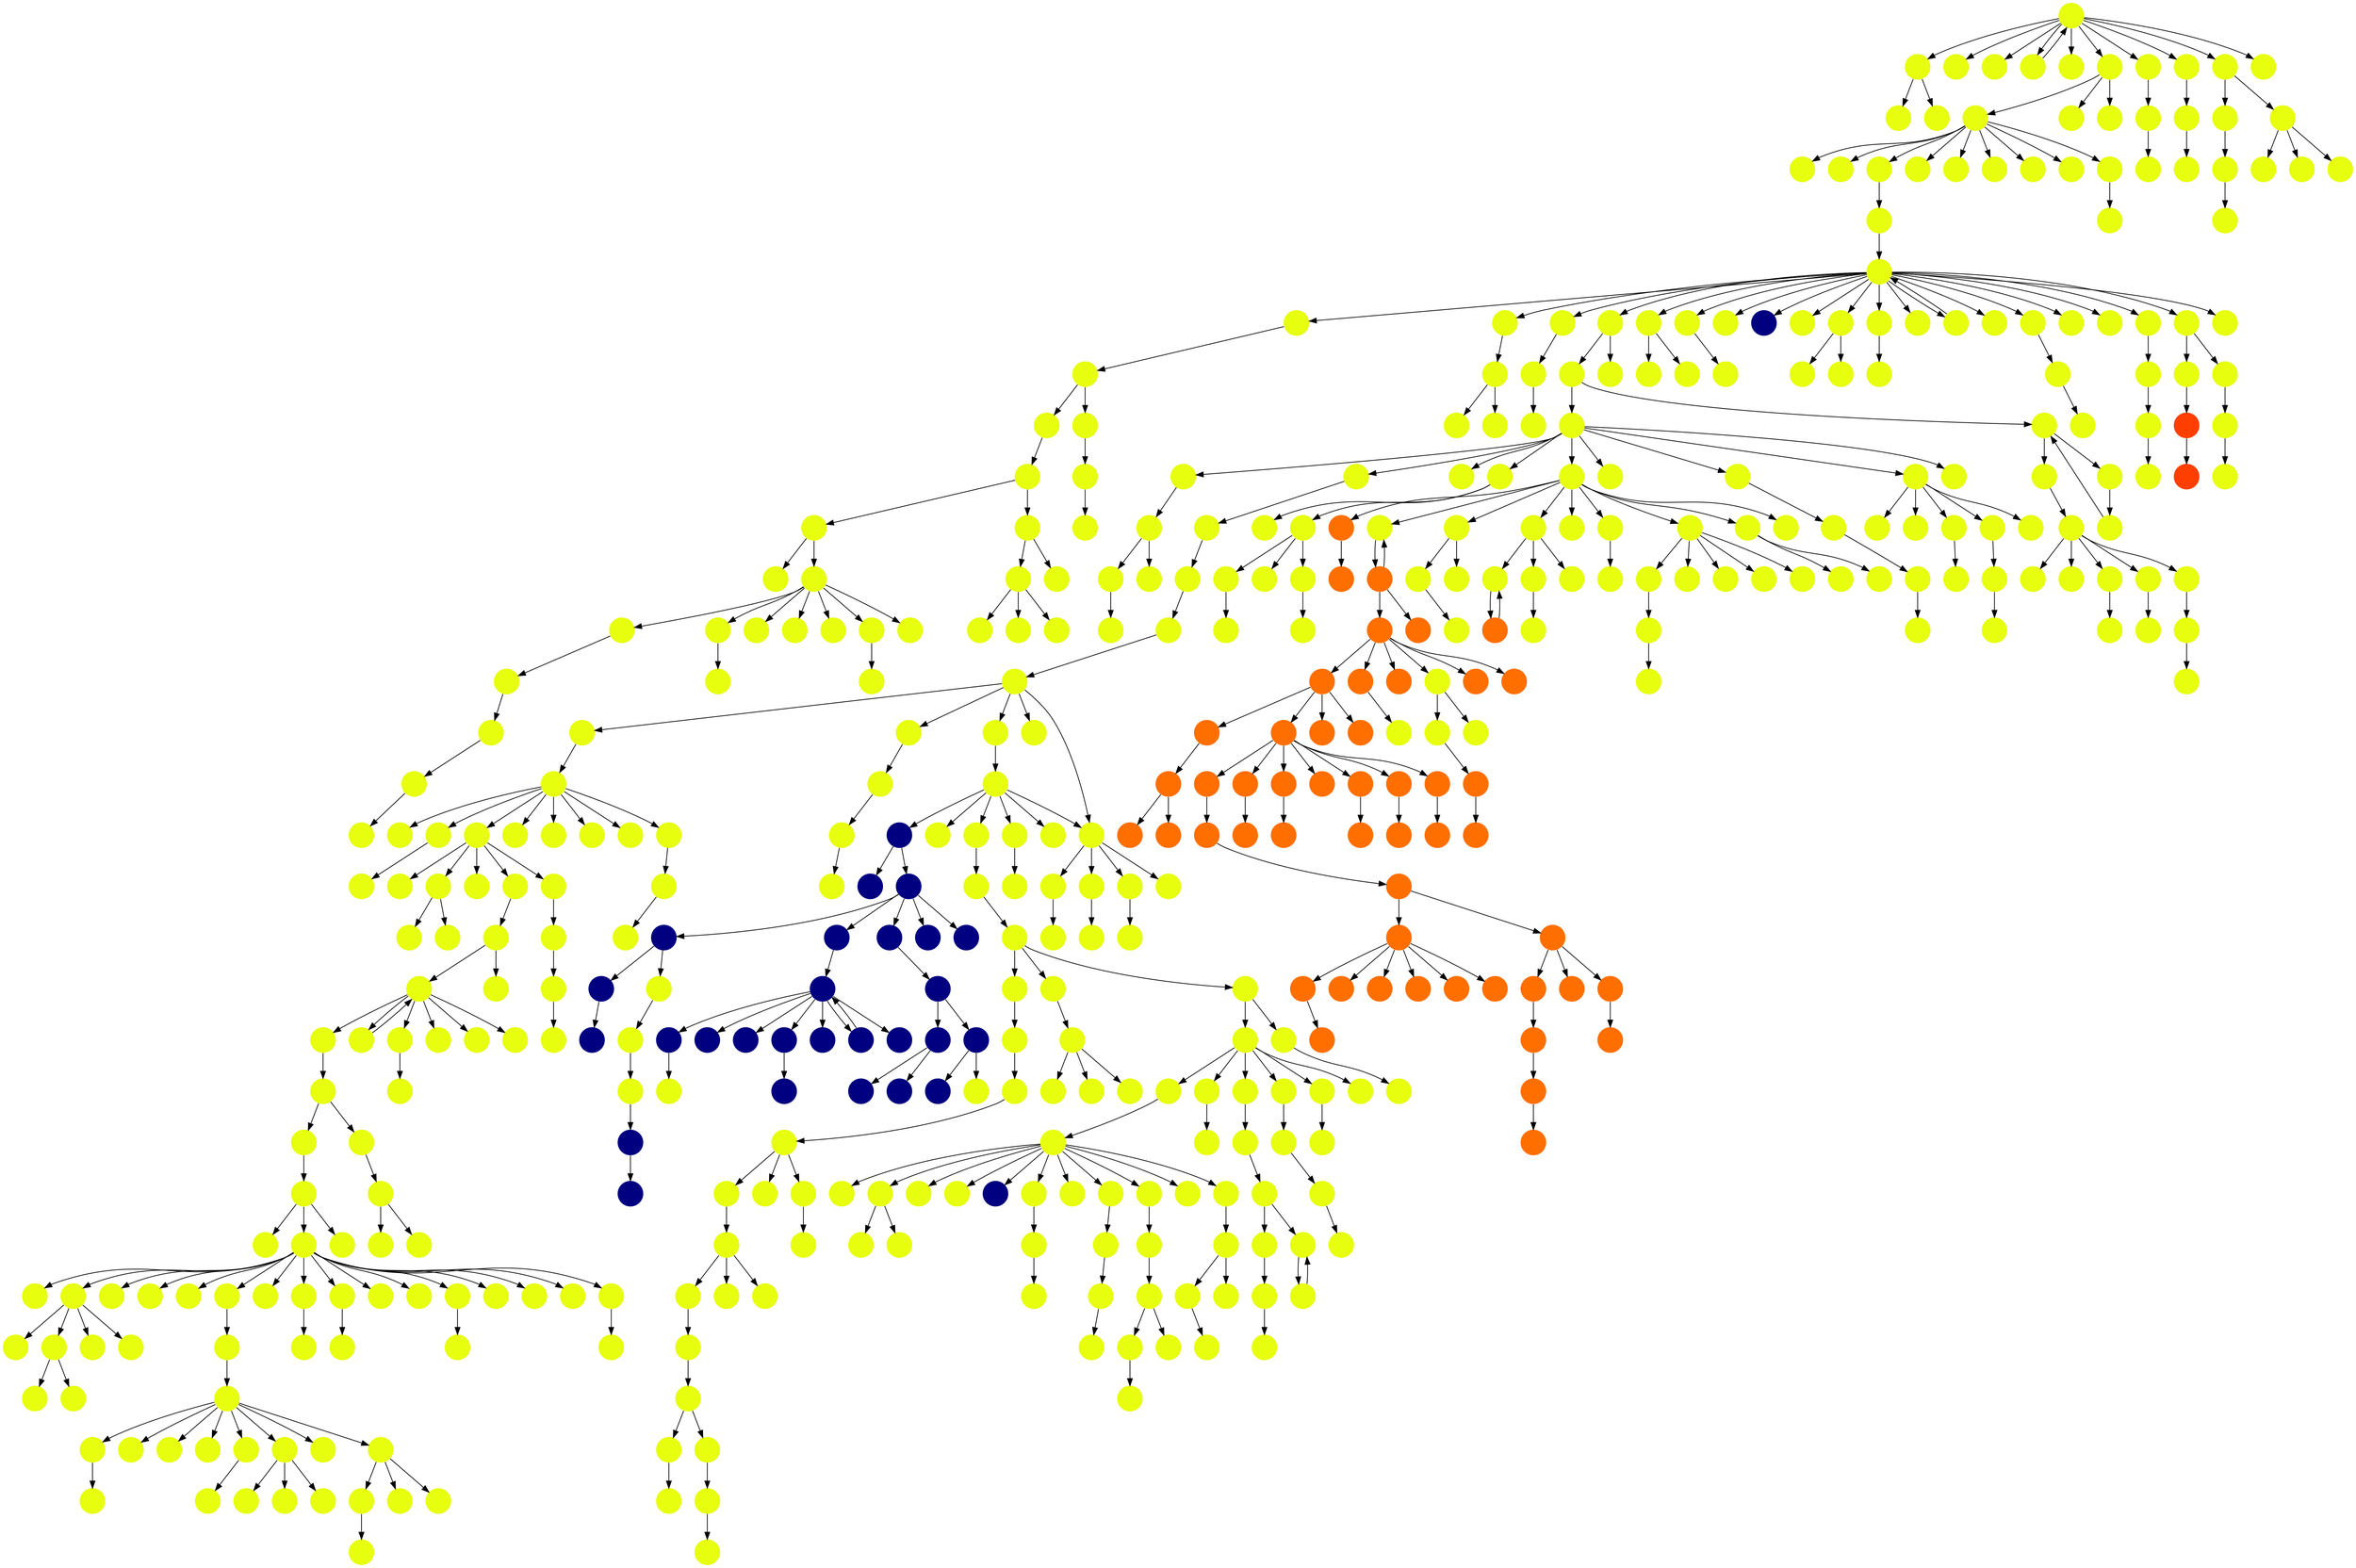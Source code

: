 digraph{
0 [tooltip = "P", penwidth = 0, style = filled, fillcolor = "#e7ff0f", shape = circle, label = ""]
1 [tooltip = "P", penwidth = 0, style = filled, fillcolor = "#e7ff0f", shape = circle, label = ""]
2 [tooltip = "P", penwidth = 0, style = filled, fillcolor = "#e7ff0f", shape = circle, label = ""]
3 [tooltip = "P", penwidth = 0, style = filled, fillcolor = "#e7ff0f", shape = circle, label = ""]
4 [tooltip = "P", penwidth = 0, style = filled, fillcolor = "#e7ff0f", shape = circle, label = ""]
5 [tooltip = "P", penwidth = 0, style = filled, fillcolor = "#e7ff0f", shape = circle, label = ""]
6 [tooltip = "P", penwidth = 0, style = filled, fillcolor = "#e7ff0f", shape = circle, label = ""]
7 [tooltip = "P", penwidth = 0, style = filled, fillcolor = "#e7ff0f", shape = circle, label = ""]
8 [tooltip = "P", penwidth = 0, style = filled, fillcolor = "#e7ff0f", shape = circle, label = ""]
9 [tooltip = "S", penwidth = 0, style = filled, fillcolor = "#ff6f00", shape = circle, label = ""]
10 [tooltip = "S", penwidth = 0, style = filled, fillcolor = "#ff6f00", shape = circle, label = ""]
11 [tooltip = "P", penwidth = 0, style = filled, fillcolor = "#e7ff0f", shape = circle, label = ""]
12 [tooltip = "S", penwidth = 0, style = filled, fillcolor = "#ff6f00", shape = circle, label = ""]
13 [tooltip = "S", penwidth = 0, style = filled, fillcolor = "#ff6f00", shape = circle, label = ""]
14 [tooltip = "A", penwidth = 0, style = filled, fillcolor = "#000080", shape = circle, label = ""]
15 [tooltip = "P", penwidth = 0, style = filled, fillcolor = "#e7ff0f", shape = circle, label = ""]
16 [tooltip = "P", penwidth = 0, style = filled, fillcolor = "#e7ff0f", shape = circle, label = ""]
17 [tooltip = "S", penwidth = 0, style = filled, fillcolor = "#ff6f00", shape = circle, label = ""]
18 [tooltip = "S", penwidth = 0, style = filled, fillcolor = "#ff6f00", shape = circle, label = ""]
19 [tooltip = "P", penwidth = 0, style = filled, fillcolor = "#e7ff0f", shape = circle, label = ""]
20 [tooltip = "P", penwidth = 0, style = filled, fillcolor = "#e7ff0f", shape = circle, label = ""]
21 [tooltip = "P", penwidth = 0, style = filled, fillcolor = "#e7ff0f", shape = circle, label = ""]
22 [tooltip = "P", penwidth = 0, style = filled, fillcolor = "#e7ff0f", shape = circle, label = ""]
23 [tooltip = "A", penwidth = 0, style = filled, fillcolor = "#000080", shape = circle, label = ""]
24 [tooltip = "P", penwidth = 0, style = filled, fillcolor = "#e7ff0f", shape = circle, label = ""]
25 [tooltip = "P", penwidth = 0, style = filled, fillcolor = "#e7ff0f", shape = circle, label = ""]
26 [tooltip = "P", penwidth = 0, style = filled, fillcolor = "#e7ff0f", shape = circle, label = ""]
27 [tooltip = "P", penwidth = 0, style = filled, fillcolor = "#e7ff0f", shape = circle, label = ""]
28 [tooltip = "P", penwidth = 0, style = filled, fillcolor = "#e7ff0f", shape = circle, label = ""]
29 [tooltip = "P", penwidth = 0, style = filled, fillcolor = "#e7ff0f", shape = circle, label = ""]
30 [tooltip = "A", penwidth = 0, style = filled, fillcolor = "#000080", shape = circle, label = ""]
31 [tooltip = "S", penwidth = 0, style = filled, fillcolor = "#ff6f00", shape = circle, label = ""]
32 [tooltip = "S", penwidth = 0, style = filled, fillcolor = "#ff6f00", shape = circle, label = ""]
33 [tooltip = "P", penwidth = 0, style = filled, fillcolor = "#e7ff0f", shape = circle, label = ""]
34 [tooltip = "S", penwidth = 0, style = filled, fillcolor = "#ff6f00", shape = circle, label = ""]
35 [tooltip = "P", penwidth = 0, style = filled, fillcolor = "#e7ff0f", shape = circle, label = ""]
36 [tooltip = "P", penwidth = 0, style = filled, fillcolor = "#e7ff0f", shape = circle, label = ""]
37 [tooltip = "P", penwidth = 0, style = filled, fillcolor = "#e7ff0f", shape = circle, label = ""]
38 [tooltip = "A", penwidth = 0, style = filled, fillcolor = "#000080", shape = circle, label = ""]
39 [tooltip = "P", penwidth = 0, style = filled, fillcolor = "#e7ff0f", shape = circle, label = ""]
40 [tooltip = "S", penwidth = 0, style = filled, fillcolor = "#ff6f00", shape = circle, label = ""]
41 [tooltip = "P", penwidth = 0, style = filled, fillcolor = "#e7ff0f", shape = circle, label = ""]
42 [tooltip = "P", penwidth = 0, style = filled, fillcolor = "#e7ff0f", shape = circle, label = ""]
43 [tooltip = "P", penwidth = 0, style = filled, fillcolor = "#e7ff0f", shape = circle, label = ""]
44 [tooltip = "A", penwidth = 0, style = filled, fillcolor = "#000080", shape = circle, label = ""]
45 [tooltip = "P", penwidth = 0, style = filled, fillcolor = "#e7ff0f", shape = circle, label = ""]
46 [tooltip = "S", penwidth = 0, style = filled, fillcolor = "#ff6f00", shape = circle, label = ""]
47 [tooltip = "P", penwidth = 0, style = filled, fillcolor = "#e7ff0f", shape = circle, label = ""]
48 [tooltip = "A", penwidth = 0, style = filled, fillcolor = "#000080", shape = circle, label = ""]
49 [tooltip = "A", penwidth = 0, style = filled, fillcolor = "#000080", shape = circle, label = ""]
50 [tooltip = "P", penwidth = 0, style = filled, fillcolor = "#e7ff0f", shape = circle, label = ""]
51 [tooltip = "P", penwidth = 0, style = filled, fillcolor = "#e7ff0f", shape = circle, label = ""]
52 [tooltip = "P", penwidth = 0, style = filled, fillcolor = "#e7ff0f", shape = circle, label = ""]
53 [tooltip = "P", penwidth = 0, style = filled, fillcolor = "#e7ff0f", shape = circle, label = ""]
54 [tooltip = "P", penwidth = 0, style = filled, fillcolor = "#e7ff0f", shape = circle, label = ""]
55 [tooltip = "P", penwidth = 0, style = filled, fillcolor = "#e7ff0f", shape = circle, label = ""]
56 [tooltip = "P", penwidth = 0, style = filled, fillcolor = "#e7ff0f", shape = circle, label = ""]
57 [tooltip = "S", penwidth = 0, style = filled, fillcolor = "#ff6f00", shape = circle, label = ""]
58 [tooltip = "P", penwidth = 0, style = filled, fillcolor = "#e7ff0f", shape = circle, label = ""]
59 [tooltip = "P", penwidth = 0, style = filled, fillcolor = "#e7ff0f", shape = circle, label = ""]
60 [tooltip = "P", penwidth = 0, style = filled, fillcolor = "#e7ff0f", shape = circle, label = ""]
61 [tooltip = "P", penwidth = 0, style = filled, fillcolor = "#e7ff0f", shape = circle, label = ""]
62 [tooltip = "P", penwidth = 0, style = filled, fillcolor = "#e7ff0f", shape = circle, label = ""]
63 [tooltip = "P", penwidth = 0, style = filled, fillcolor = "#e7ff0f", shape = circle, label = ""]
64 [tooltip = "P", penwidth = 0, style = filled, fillcolor = "#e7ff0f", shape = circle, label = ""]
65 [tooltip = "P", penwidth = 0, style = filled, fillcolor = "#e7ff0f", shape = circle, label = ""]
66 [tooltip = "P", penwidth = 0, style = filled, fillcolor = "#e7ff0f", shape = circle, label = ""]
67 [tooltip = "P", penwidth = 0, style = filled, fillcolor = "#e7ff0f", shape = circle, label = ""]
68 [tooltip = "P", penwidth = 0, style = filled, fillcolor = "#e7ff0f", shape = circle, label = ""]
69 [tooltip = "P", penwidth = 0, style = filled, fillcolor = "#e7ff0f", shape = circle, label = ""]
70 [tooltip = "P", penwidth = 0, style = filled, fillcolor = "#e7ff0f", shape = circle, label = ""]
71 [tooltip = "P", penwidth = 0, style = filled, fillcolor = "#e7ff0f", shape = circle, label = ""]
72 [tooltip = "P", penwidth = 0, style = filled, fillcolor = "#e7ff0f", shape = circle, label = ""]
73 [tooltip = "P", penwidth = 0, style = filled, fillcolor = "#e7ff0f", shape = circle, label = ""]
74 [tooltip = "P", penwidth = 0, style = filled, fillcolor = "#e7ff0f", shape = circle, label = ""]
75 [tooltip = "P", penwidth = 0, style = filled, fillcolor = "#e7ff0f", shape = circle, label = ""]
76 [tooltip = "P", penwidth = 0, style = filled, fillcolor = "#e7ff0f", shape = circle, label = ""]
77 [tooltip = "P", penwidth = 0, style = filled, fillcolor = "#e7ff0f", shape = circle, label = ""]
78 [tooltip = "P", penwidth = 0, style = filled, fillcolor = "#e7ff0f", shape = circle, label = ""]
79 [tooltip = "P", penwidth = 0, style = filled, fillcolor = "#e7ff0f", shape = circle, label = ""]
80 [tooltip = "P", penwidth = 0, style = filled, fillcolor = "#e7ff0f", shape = circle, label = ""]
81 [tooltip = "P", penwidth = 0, style = filled, fillcolor = "#e7ff0f", shape = circle, label = ""]
82 [tooltip = "P", penwidth = 0, style = filled, fillcolor = "#e7ff0f", shape = circle, label = ""]
83 [tooltip = "P", penwidth = 0, style = filled, fillcolor = "#e7ff0f", shape = circle, label = ""]
84 [tooltip = "P", penwidth = 0, style = filled, fillcolor = "#e7ff0f", shape = circle, label = ""]
85 [tooltip = "P", penwidth = 0, style = filled, fillcolor = "#e7ff0f", shape = circle, label = ""]
86 [tooltip = "P", penwidth = 0, style = filled, fillcolor = "#e7ff0f", shape = circle, label = ""]
87 [tooltip = "P", penwidth = 0, style = filled, fillcolor = "#e7ff0f", shape = circle, label = ""]
88 [tooltip = "P", penwidth = 0, style = filled, fillcolor = "#e7ff0f", shape = circle, label = ""]
89 [tooltip = "P", penwidth = 0, style = filled, fillcolor = "#e7ff0f", shape = circle, label = ""]
90 [tooltip = "P", penwidth = 0, style = filled, fillcolor = "#e7ff0f", shape = circle, label = ""]
91 [tooltip = "P", penwidth = 0, style = filled, fillcolor = "#e7ff0f", shape = circle, label = ""]
92 [tooltip = "P", penwidth = 0, style = filled, fillcolor = "#e7ff0f", shape = circle, label = ""]
93 [tooltip = "S", penwidth = 0, style = filled, fillcolor = "#ff6f00", shape = circle, label = ""]
94 [tooltip = "S", penwidth = 0, style = filled, fillcolor = "#ff6f00", shape = circle, label = ""]
95 [tooltip = "S", penwidth = 0, style = filled, fillcolor = "#ff6f00", shape = circle, label = ""]
96 [tooltip = "S", penwidth = 0, style = filled, fillcolor = "#ff6f00", shape = circle, label = ""]
97 [tooltip = "S", penwidth = 0, style = filled, fillcolor = "#ff6f00", shape = circle, label = ""]
98 [tooltip = "S", penwidth = 0, style = filled, fillcolor = "#ff6f00", shape = circle, label = ""]
99 [tooltip = "S", penwidth = 0, style = filled, fillcolor = "#ff6f00", shape = circle, label = ""]
100 [tooltip = "S", penwidth = 0, style = filled, fillcolor = "#ff6f00", shape = circle, label = ""]
101 [tooltip = "P", penwidth = 0, style = filled, fillcolor = "#e7ff0f", shape = circle, label = ""]
102 [tooltip = "P", penwidth = 0, style = filled, fillcolor = "#e7ff0f", shape = circle, label = ""]
103 [tooltip = "S", penwidth = 0, style = filled, fillcolor = "#ff6f00", shape = circle, label = ""]
104 [tooltip = "S", penwidth = 0, style = filled, fillcolor = "#ff6f00", shape = circle, label = ""]
105 [tooltip = "P", penwidth = 0, style = filled, fillcolor = "#e7ff0f", shape = circle, label = ""]
106 [tooltip = "S", penwidth = 0, style = filled, fillcolor = "#ff6f00", shape = circle, label = ""]
107 [tooltip = "P", penwidth = 0, style = filled, fillcolor = "#e7ff0f", shape = circle, label = ""]
108 [tooltip = "P", penwidth = 0, style = filled, fillcolor = "#e7ff0f", shape = circle, label = ""]
109 [tooltip = "P", penwidth = 0, style = filled, fillcolor = "#e7ff0f", shape = circle, label = ""]
110 [tooltip = "P", penwidth = 0, style = filled, fillcolor = "#e7ff0f", shape = circle, label = ""]
111 [tooltip = "P", penwidth = 0, style = filled, fillcolor = "#e7ff0f", shape = circle, label = ""]
112 [tooltip = "P", penwidth = 0, style = filled, fillcolor = "#e7ff0f", shape = circle, label = ""]
113 [tooltip = "P", penwidth = 0, style = filled, fillcolor = "#e7ff0f", shape = circle, label = ""]
114 [tooltip = "P", penwidth = 0, style = filled, fillcolor = "#e7ff0f", shape = circle, label = ""]
115 [tooltip = "P", penwidth = 0, style = filled, fillcolor = "#e7ff0f", shape = circle, label = ""]
116 [tooltip = "P", penwidth = 0, style = filled, fillcolor = "#e7ff0f", shape = circle, label = ""]
117 [tooltip = "P", penwidth = 0, style = filled, fillcolor = "#e7ff0f", shape = circle, label = ""]
118 [tooltip = "P", penwidth = 0, style = filled, fillcolor = "#e7ff0f", shape = circle, label = ""]
119 [tooltip = "P", penwidth = 0, style = filled, fillcolor = "#e7ff0f", shape = circle, label = ""]
120 [tooltip = "P", penwidth = 0, style = filled, fillcolor = "#e7ff0f", shape = circle, label = ""]
121 [tooltip = "P", penwidth = 0, style = filled, fillcolor = "#e7ff0f", shape = circle, label = ""]
122 [tooltip = "P", penwidth = 0, style = filled, fillcolor = "#e7ff0f", shape = circle, label = ""]
123 [tooltip = "P", penwidth = 0, style = filled, fillcolor = "#e7ff0f", shape = circle, label = ""]
124 [tooltip = "P", penwidth = 0, style = filled, fillcolor = "#e7ff0f", shape = circle, label = ""]
125 [tooltip = "P", penwidth = 0, style = filled, fillcolor = "#e7ff0f", shape = circle, label = ""]
126 [tooltip = "P", penwidth = 0, style = filled, fillcolor = "#e7ff0f", shape = circle, label = ""]
127 [tooltip = "P", penwidth = 0, style = filled, fillcolor = "#e7ff0f", shape = circle, label = ""]
128 [tooltip = "P", penwidth = 0, style = filled, fillcolor = "#e7ff0f", shape = circle, label = ""]
129 [tooltip = "P", penwidth = 0, style = filled, fillcolor = "#e7ff0f", shape = circle, label = ""]
130 [tooltip = "P", penwidth = 0, style = filled, fillcolor = "#e7ff0f", shape = circle, label = ""]
131 [tooltip = "P", penwidth = 0, style = filled, fillcolor = "#e7ff0f", shape = circle, label = ""]
132 [tooltip = "P", penwidth = 0, style = filled, fillcolor = "#e7ff0f", shape = circle, label = ""]
133 [tooltip = "P", penwidth = 0, style = filled, fillcolor = "#e7ff0f", shape = circle, label = ""]
134 [tooltip = "P", penwidth = 0, style = filled, fillcolor = "#e7ff0f", shape = circle, label = ""]
135 [tooltip = "P", penwidth = 0, style = filled, fillcolor = "#e7ff0f", shape = circle, label = ""]
136 [tooltip = "P", penwidth = 0, style = filled, fillcolor = "#e7ff0f", shape = circle, label = ""]
137 [tooltip = "P", penwidth = 0, style = filled, fillcolor = "#e7ff0f", shape = circle, label = ""]
138 [tooltip = "P", penwidth = 0, style = filled, fillcolor = "#e7ff0f", shape = circle, label = ""]
139 [tooltip = "P", penwidth = 0, style = filled, fillcolor = "#e7ff0f", shape = circle, label = ""]
140 [tooltip = "P", penwidth = 0, style = filled, fillcolor = "#e7ff0f", shape = circle, label = ""]
141 [tooltip = "P", penwidth = 0, style = filled, fillcolor = "#e7ff0f", shape = circle, label = ""]
142 [tooltip = "P", penwidth = 0, style = filled, fillcolor = "#e7ff0f", shape = circle, label = ""]
143 [tooltip = "P", penwidth = 0, style = filled, fillcolor = "#e7ff0f", shape = circle, label = ""]
144 [tooltip = "P", penwidth = 0, style = filled, fillcolor = "#e7ff0f", shape = circle, label = ""]
145 [tooltip = "P", penwidth = 0, style = filled, fillcolor = "#e7ff0f", shape = circle, label = ""]
146 [tooltip = "P", penwidth = 0, style = filled, fillcolor = "#e7ff0f", shape = circle, label = ""]
147 [tooltip = "A", penwidth = 0, style = filled, fillcolor = "#000080", shape = circle, label = ""]
148 [tooltip = "P", penwidth = 0, style = filled, fillcolor = "#e7ff0f", shape = circle, label = ""]
149 [tooltip = "A", penwidth = 0, style = filled, fillcolor = "#000080", shape = circle, label = ""]
150 [tooltip = "P", penwidth = 0, style = filled, fillcolor = "#e7ff0f", shape = circle, label = ""]
151 [tooltip = "P", penwidth = 0, style = filled, fillcolor = "#e7ff0f", shape = circle, label = ""]
152 [tooltip = "P", penwidth = 0, style = filled, fillcolor = "#e7ff0f", shape = circle, label = ""]
153 [tooltip = "P", penwidth = 0, style = filled, fillcolor = "#e7ff0f", shape = circle, label = ""]
154 [tooltip = "P", penwidth = 0, style = filled, fillcolor = "#e7ff0f", shape = circle, label = ""]
155 [tooltip = "P", penwidth = 0, style = filled, fillcolor = "#e7ff0f", shape = circle, label = ""]
156 [tooltip = "P", penwidth = 0, style = filled, fillcolor = "#e7ff0f", shape = circle, label = ""]
157 [tooltip = "P", penwidth = 0, style = filled, fillcolor = "#e7ff0f", shape = circle, label = ""]
158 [tooltip = "P", penwidth = 0, style = filled, fillcolor = "#e7ff0f", shape = circle, label = ""]
159 [tooltip = "P", penwidth = 0, style = filled, fillcolor = "#e7ff0f", shape = circle, label = ""]
160 [tooltip = "P", penwidth = 0, style = filled, fillcolor = "#e7ff0f", shape = circle, label = ""]
161 [tooltip = "P", penwidth = 0, style = filled, fillcolor = "#e7ff0f", shape = circle, label = ""]
162 [tooltip = "P", penwidth = 0, style = filled, fillcolor = "#e7ff0f", shape = circle, label = ""]
163 [tooltip = "P", penwidth = 0, style = filled, fillcolor = "#e7ff0f", shape = circle, label = ""]
164 [tooltip = "P", penwidth = 0, style = filled, fillcolor = "#e7ff0f", shape = circle, label = ""]
165 [tooltip = "P", penwidth = 0, style = filled, fillcolor = "#e7ff0f", shape = circle, label = ""]
166 [tooltip = "P", penwidth = 0, style = filled, fillcolor = "#e7ff0f", shape = circle, label = ""]
167 [tooltip = "P", penwidth = 0, style = filled, fillcolor = "#e7ff0f", shape = circle, label = ""]
168 [tooltip = "P", penwidth = 0, style = filled, fillcolor = "#e7ff0f", shape = circle, label = ""]
169 [tooltip = "P", penwidth = 0, style = filled, fillcolor = "#e7ff0f", shape = circle, label = ""]
170 [tooltip = "P", penwidth = 0, style = filled, fillcolor = "#e7ff0f", shape = circle, label = ""]
171 [tooltip = "P", penwidth = 0, style = filled, fillcolor = "#e7ff0f", shape = circle, label = ""]
172 [tooltip = "P", penwidth = 0, style = filled, fillcolor = "#e7ff0f", shape = circle, label = ""]
173 [tooltip = "P", penwidth = 0, style = filled, fillcolor = "#e7ff0f", shape = circle, label = ""]
174 [tooltip = "P", penwidth = 0, style = filled, fillcolor = "#e7ff0f", shape = circle, label = ""]
175 [tooltip = "P", penwidth = 0, style = filled, fillcolor = "#e7ff0f", shape = circle, label = ""]
176 [tooltip = "P", penwidth = 0, style = filled, fillcolor = "#e7ff0f", shape = circle, label = ""]
177 [tooltip = "S", penwidth = 0, style = filled, fillcolor = "#ff6f00", shape = circle, label = ""]
178 [tooltip = "S", penwidth = 0, style = filled, fillcolor = "#ff6f00", shape = circle, label = ""]
179 [tooltip = "S", penwidth = 0, style = filled, fillcolor = "#ff6f00", shape = circle, label = ""]
180 [tooltip = "P", penwidth = 0, style = filled, fillcolor = "#e7ff0f", shape = circle, label = ""]
181 [tooltip = "S", penwidth = 0, style = filled, fillcolor = "#ff6f00", shape = circle, label = ""]
182 [tooltip = "S", penwidth = 0, style = filled, fillcolor = "#ff6f00", shape = circle, label = ""]
183 [tooltip = "S", penwidth = 0, style = filled, fillcolor = "#ff6f00", shape = circle, label = ""]
184 [tooltip = "P", penwidth = 0, style = filled, fillcolor = "#e7ff0f", shape = circle, label = ""]
185 [tooltip = "P", penwidth = 0, style = filled, fillcolor = "#e7ff0f", shape = circle, label = ""]
186 [tooltip = "P", penwidth = 0, style = filled, fillcolor = "#e7ff0f", shape = circle, label = ""]
187 [tooltip = "P", penwidth = 0, style = filled, fillcolor = "#e7ff0f", shape = circle, label = ""]
188 [tooltip = "P", penwidth = 0, style = filled, fillcolor = "#e7ff0f", shape = circle, label = ""]
189 [tooltip = "P", penwidth = 0, style = filled, fillcolor = "#e7ff0f", shape = circle, label = ""]
190 [tooltip = "P", penwidth = 0, style = filled, fillcolor = "#e7ff0f", shape = circle, label = ""]
191 [tooltip = "P", penwidth = 0, style = filled, fillcolor = "#e7ff0f", shape = circle, label = ""]
192 [tooltip = "P", penwidth = 0, style = filled, fillcolor = "#e7ff0f", shape = circle, label = ""]
193 [tooltip = "P", penwidth = 0, style = filled, fillcolor = "#e7ff0f", shape = circle, label = ""]
194 [tooltip = "P", penwidth = 0, style = filled, fillcolor = "#e7ff0f", shape = circle, label = ""]
195 [tooltip = "P", penwidth = 0, style = filled, fillcolor = "#e7ff0f", shape = circle, label = ""]
196 [tooltip = "P", penwidth = 0, style = filled, fillcolor = "#e7ff0f", shape = circle, label = ""]
197 [tooltip = "P", penwidth = 0, style = filled, fillcolor = "#e7ff0f", shape = circle, label = ""]
198 [tooltip = "P", penwidth = 0, style = filled, fillcolor = "#e7ff0f", shape = circle, label = ""]
199 [tooltip = "P", penwidth = 0, style = filled, fillcolor = "#e7ff0f", shape = circle, label = ""]
200 [tooltip = "P", penwidth = 0, style = filled, fillcolor = "#e7ff0f", shape = circle, label = ""]
201 [tooltip = "P", penwidth = 0, style = filled, fillcolor = "#e7ff0f", shape = circle, label = ""]
202 [tooltip = "P", penwidth = 0, style = filled, fillcolor = "#e7ff0f", shape = circle, label = ""]
203 [tooltip = "P", penwidth = 0, style = filled, fillcolor = "#e7ff0f", shape = circle, label = ""]
204 [tooltip = "P", penwidth = 0, style = filled, fillcolor = "#e7ff0f", shape = circle, label = ""]
205 [tooltip = "P", penwidth = 0, style = filled, fillcolor = "#e7ff0f", shape = circle, label = ""]
206 [tooltip = "P", penwidth = 0, style = filled, fillcolor = "#e7ff0f", shape = circle, label = ""]
207 [tooltip = "P", penwidth = 0, style = filled, fillcolor = "#e7ff0f", shape = circle, label = ""]
208 [tooltip = "P", penwidth = 0, style = filled, fillcolor = "#e7ff0f", shape = circle, label = ""]
209 [tooltip = "P", penwidth = 0, style = filled, fillcolor = "#e7ff0f", shape = circle, label = ""]
210 [tooltip = "P", penwidth = 0, style = filled, fillcolor = "#e7ff0f", shape = circle, label = ""]
211 [tooltip = "P", penwidth = 0, style = filled, fillcolor = "#e7ff0f", shape = circle, label = ""]
212 [tooltip = "P", penwidth = 0, style = filled, fillcolor = "#e7ff0f", shape = circle, label = ""]
213 [tooltip = "P", penwidth = 0, style = filled, fillcolor = "#e7ff0f", shape = circle, label = ""]
214 [tooltip = "P", penwidth = 0, style = filled, fillcolor = "#e7ff0f", shape = circle, label = ""]
215 [tooltip = "P", penwidth = 0, style = filled, fillcolor = "#e7ff0f", shape = circle, label = ""]
216 [tooltip = "P", penwidth = 0, style = filled, fillcolor = "#e7ff0f", shape = circle, label = ""]
217 [tooltip = "P", penwidth = 0, style = filled, fillcolor = "#e7ff0f", shape = circle, label = ""]
218 [tooltip = "P", penwidth = 0, style = filled, fillcolor = "#e7ff0f", shape = circle, label = ""]
219 [tooltip = "P", penwidth = 0, style = filled, fillcolor = "#e7ff0f", shape = circle, label = ""]
220 [tooltip = "P", penwidth = 0, style = filled, fillcolor = "#e7ff0f", shape = circle, label = ""]
221 [tooltip = "P", penwidth = 0, style = filled, fillcolor = "#e7ff0f", shape = circle, label = ""]
222 [tooltip = "P", penwidth = 0, style = filled, fillcolor = "#e7ff0f", shape = circle, label = ""]
223 [tooltip = "A", penwidth = 0, style = filled, fillcolor = "#000080", shape = circle, label = ""]
224 [tooltip = "P", penwidth = 0, style = filled, fillcolor = "#e7ff0f", shape = circle, label = ""]
225 [tooltip = "S", penwidth = 0, style = filled, fillcolor = "#ff6f00", shape = circle, label = ""]
226 [tooltip = "A", penwidth = 0, style = filled, fillcolor = "#000080", shape = circle, label = ""]
227 [tooltip = "A", penwidth = 0, style = filled, fillcolor = "#000080", shape = circle, label = ""]
228 [tooltip = "P", penwidth = 0, style = filled, fillcolor = "#e7ff0f", shape = circle, label = ""]
229 [tooltip = "A", penwidth = 0, style = filled, fillcolor = "#000080", shape = circle, label = ""]
230 [tooltip = "A", penwidth = 0, style = filled, fillcolor = "#000080", shape = circle, label = ""]
231 [tooltip = "P", penwidth = 0, style = filled, fillcolor = "#e7ff0f", shape = circle, label = ""]
232 [tooltip = "P", penwidth = 0, style = filled, fillcolor = "#e7ff0f", shape = circle, label = ""]
233 [tooltip = "A", penwidth = 0, style = filled, fillcolor = "#000080", shape = circle, label = ""]
234 [tooltip = "A", penwidth = 0, style = filled, fillcolor = "#000080", shape = circle, label = ""]
235 [tooltip = "P", penwidth = 0, style = filled, fillcolor = "#e7ff0f", shape = circle, label = ""]
236 [tooltip = "P", penwidth = 0, style = filled, fillcolor = "#e7ff0f", shape = circle, label = ""]
237 [tooltip = "P", penwidth = 0, style = filled, fillcolor = "#e7ff0f", shape = circle, label = ""]
238 [tooltip = "P", penwidth = 0, style = filled, fillcolor = "#e7ff0f", shape = circle, label = ""]
239 [tooltip = "P", penwidth = 0, style = filled, fillcolor = "#e7ff0f", shape = circle, label = ""]
240 [tooltip = "P", penwidth = 0, style = filled, fillcolor = "#e7ff0f", shape = circle, label = ""]
241 [tooltip = "P", penwidth = 0, style = filled, fillcolor = "#e7ff0f", shape = circle, label = ""]
242 [tooltip = "P", penwidth = 0, style = filled, fillcolor = "#e7ff0f", shape = circle, label = ""]
243 [tooltip = "P", penwidth = 0, style = filled, fillcolor = "#e7ff0f", shape = circle, label = ""]
244 [tooltip = "P", penwidth = 0, style = filled, fillcolor = "#e7ff0f", shape = circle, label = ""]
245 [tooltip = "P", penwidth = 0, style = filled, fillcolor = "#e7ff0f", shape = circle, label = ""]
246 [tooltip = "P", penwidth = 0, style = filled, fillcolor = "#e7ff0f", shape = circle, label = ""]
247 [tooltip = "P", penwidth = 0, style = filled, fillcolor = "#e7ff0f", shape = circle, label = ""]
248 [tooltip = "P", penwidth = 0, style = filled, fillcolor = "#e7ff0f", shape = circle, label = ""]
249 [tooltip = "P", penwidth = 0, style = filled, fillcolor = "#e7ff0f", shape = circle, label = ""]
250 [tooltip = "P", penwidth = 0, style = filled, fillcolor = "#e7ff0f", shape = circle, label = ""]
251 [tooltip = "P", penwidth = 0, style = filled, fillcolor = "#e7ff0f", shape = circle, label = ""]
252 [tooltip = "P", penwidth = 0, style = filled, fillcolor = "#e7ff0f", shape = circle, label = ""]
253 [tooltip = "P", penwidth = 0, style = filled, fillcolor = "#e7ff0f", shape = circle, label = ""]
254 [tooltip = "P", penwidth = 0, style = filled, fillcolor = "#e7ff0f", shape = circle, label = ""]
255 [tooltip = "P", penwidth = 0, style = filled, fillcolor = "#e7ff0f", shape = circle, label = ""]
256 [tooltip = "P", penwidth = 0, style = filled, fillcolor = "#e7ff0f", shape = circle, label = ""]
257 [tooltip = "P", penwidth = 0, style = filled, fillcolor = "#e7ff0f", shape = circle, label = ""]
258 [tooltip = "S", penwidth = 0, style = filled, fillcolor = "#ff6f00", shape = circle, label = ""]
259 [tooltip = "P", penwidth = 0, style = filled, fillcolor = "#e7ff0f", shape = circle, label = ""]
260 [tooltip = "P", penwidth = 0, style = filled, fillcolor = "#e7ff0f", shape = circle, label = ""]
261 [tooltip = "P", penwidth = 0, style = filled, fillcolor = "#e7ff0f", shape = circle, label = ""]
262 [tooltip = "P", penwidth = 0, style = filled, fillcolor = "#e7ff0f", shape = circle, label = ""]
263 [tooltip = "P", penwidth = 0, style = filled, fillcolor = "#e7ff0f", shape = circle, label = ""]
264 [tooltip = "P", penwidth = 0, style = filled, fillcolor = "#e7ff0f", shape = circle, label = ""]
265 [tooltip = "S", penwidth = 0, style = filled, fillcolor = "#ff6f00", shape = circle, label = ""]
266 [tooltip = "S", penwidth = 0, style = filled, fillcolor = "#ff6f00", shape = circle, label = ""]
267 [tooltip = "P", penwidth = 0, style = filled, fillcolor = "#e7ff0f", shape = circle, label = ""]
268 [tooltip = "P", penwidth = 0, style = filled, fillcolor = "#e7ff0f", shape = circle, label = ""]
269 [tooltip = "P", penwidth = 0, style = filled, fillcolor = "#e7ff0f", shape = circle, label = ""]
270 [tooltip = "P", penwidth = 0, style = filled, fillcolor = "#e7ff0f", shape = circle, label = ""]
271 [tooltip = "P", penwidth = 0, style = filled, fillcolor = "#e7ff0f", shape = circle, label = ""]
272 [tooltip = "P", penwidth = 0, style = filled, fillcolor = "#e7ff0f", shape = circle, label = ""]
273 [tooltip = "P", penwidth = 0, style = filled, fillcolor = "#e7ff0f", shape = circle, label = ""]
274 [tooltip = "P", penwidth = 0, style = filled, fillcolor = "#e7ff0f", shape = circle, label = ""]
275 [tooltip = "P", penwidth = 0, style = filled, fillcolor = "#e7ff0f", shape = circle, label = ""]
276 [tooltip = "A", penwidth = 0, style = filled, fillcolor = "#000080", shape = circle, label = ""]
277 [tooltip = "A", penwidth = 0, style = filled, fillcolor = "#000080", shape = circle, label = ""]
278 [tooltip = "A", penwidth = 0, style = filled, fillcolor = "#000080", shape = circle, label = ""]
279 [tooltip = "A", penwidth = 0, style = filled, fillcolor = "#000080", shape = circle, label = ""]
280 [tooltip = "A", penwidth = 0, style = filled, fillcolor = "#000080", shape = circle, label = ""]
281 [tooltip = "A", penwidth = 0, style = filled, fillcolor = "#000080", shape = circle, label = ""]
282 [tooltip = "P", penwidth = 0, style = filled, fillcolor = "#e7ff0f", shape = circle, label = ""]
283 [tooltip = "P", penwidth = 0, style = filled, fillcolor = "#e7ff0f", shape = circle, label = ""]
284 [tooltip = "S", penwidth = 0, style = filled, fillcolor = "#ff6f00", shape = circle, label = ""]
285 [tooltip = "S", penwidth = 0, style = filled, fillcolor = "#ff6f00", shape = circle, label = ""]
286 [tooltip = "S", penwidth = 0, style = filled, fillcolor = "#ff6f00", shape = circle, label = ""]
287 [tooltip = "P", penwidth = 0, style = filled, fillcolor = "#e7ff0f", shape = circle, label = ""]
288 [tooltip = "P", penwidth = 0, style = filled, fillcolor = "#e7ff0f", shape = circle, label = ""]
289 [tooltip = "P", penwidth = 0, style = filled, fillcolor = "#e7ff0f", shape = circle, label = ""]
290 [tooltip = "P", penwidth = 0, style = filled, fillcolor = "#e7ff0f", shape = circle, label = ""]
291 [tooltip = "P", penwidth = 0, style = filled, fillcolor = "#e7ff0f", shape = circle, label = ""]
292 [tooltip = "P", penwidth = 0, style = filled, fillcolor = "#e7ff0f", shape = circle, label = ""]
293 [tooltip = "P", penwidth = 0, style = filled, fillcolor = "#e7ff0f", shape = circle, label = ""]
294 [tooltip = "P", penwidth = 0, style = filled, fillcolor = "#e7ff0f", shape = circle, label = ""]
295 [tooltip = "P", penwidth = 0, style = filled, fillcolor = "#e7ff0f", shape = circle, label = ""]
296 [tooltip = "P", penwidth = 0, style = filled, fillcolor = "#e7ff0f", shape = circle, label = ""]
297 [tooltip = "P", penwidth = 0, style = filled, fillcolor = "#e7ff0f", shape = circle, label = ""]
298 [tooltip = "P", penwidth = 0, style = filled, fillcolor = "#e7ff0f", shape = circle, label = ""]
299 [tooltip = "P", penwidth = 0, style = filled, fillcolor = "#e7ff0f", shape = circle, label = ""]
300 [tooltip = "P", penwidth = 0, style = filled, fillcolor = "#e7ff0f", shape = circle, label = ""]
301 [tooltip = "P", penwidth = 0, style = filled, fillcolor = "#e7ff0f", shape = circle, label = ""]
302 [tooltip = "P", penwidth = 0, style = filled, fillcolor = "#e7ff0f", shape = circle, label = ""]
303 [tooltip = "P", penwidth = 0, style = filled, fillcolor = "#e7ff0f", shape = circle, label = ""]
304 [tooltip = "P", penwidth = 0, style = filled, fillcolor = "#e7ff0f", shape = circle, label = ""]
305 [tooltip = "P", penwidth = 0, style = filled, fillcolor = "#e7ff0f", shape = circle, label = ""]
306 [tooltip = "P", penwidth = 0, style = filled, fillcolor = "#e7ff0f", shape = circle, label = ""]
307 [tooltip = "P", penwidth = 0, style = filled, fillcolor = "#e7ff0f", shape = circle, label = ""]
308 [tooltip = "P", penwidth = 0, style = filled, fillcolor = "#e7ff0f", shape = circle, label = ""]
309 [tooltip = "P", penwidth = 0, style = filled, fillcolor = "#e7ff0f", shape = circle, label = ""]
310 [tooltip = "P", penwidth = 0, style = filled, fillcolor = "#e7ff0f", shape = circle, label = ""]
311 [tooltip = "A", penwidth = 0, style = filled, fillcolor = "#000080", shape = circle, label = ""]
312 [tooltip = "P", penwidth = 0, style = filled, fillcolor = "#e7ff0f", shape = circle, label = ""]
313 [tooltip = "P", penwidth = 0, style = filled, fillcolor = "#e7ff0f", shape = circle, label = ""]
314 [tooltip = "S", penwidth = 0, style = filled, fillcolor = "#ff6f00", shape = circle, label = ""]
315 [tooltip = "S", penwidth = 0, style = filled, fillcolor = "#ff6f00", shape = circle, label = ""]
316 [tooltip = "P", penwidth = 0, style = filled, fillcolor = "#e7ff0f", shape = circle, label = ""]
317 [tooltip = "P", penwidth = 0, style = filled, fillcolor = "#e7ff0f", shape = circle, label = ""]
318 [tooltip = "P", penwidth = 0, style = filled, fillcolor = "#e7ff0f", shape = circle, label = ""]
319 [tooltip = "P", penwidth = 0, style = filled, fillcolor = "#e7ff0f", shape = circle, label = ""]
320 [tooltip = "P", penwidth = 0, style = filled, fillcolor = "#e7ff0f", shape = circle, label = ""]
321 [tooltip = "P", penwidth = 0, style = filled, fillcolor = "#e7ff0f", shape = circle, label = ""]
322 [tooltip = "P", penwidth = 0, style = filled, fillcolor = "#e7ff0f", shape = circle, label = ""]
323 [tooltip = "P", penwidth = 0, style = filled, fillcolor = "#e7ff0f", shape = circle, label = ""]
324 [tooltip = "P", penwidth = 0, style = filled, fillcolor = "#e7ff0f", shape = circle, label = ""]
325 [tooltip = "P", penwidth = 0, style = filled, fillcolor = "#e7ff0f", shape = circle, label = ""]
326 [tooltip = "P", penwidth = 0, style = filled, fillcolor = "#e7ff0f", shape = circle, label = ""]
327 [tooltip = "P", penwidth = 0, style = filled, fillcolor = "#e7ff0f", shape = circle, label = ""]
328 [tooltip = "S", penwidth = 0, style = filled, fillcolor = "#ff6f00", shape = circle, label = ""]
329 [tooltip = "S", penwidth = 0, style = filled, fillcolor = "#ff6f00", shape = circle, label = ""]
330 [tooltip = "P", penwidth = 0, style = filled, fillcolor = "#e7ff0f", shape = circle, label = ""]
331 [tooltip = "P", penwidth = 0, style = filled, fillcolor = "#e7ff0f", shape = circle, label = ""]
332 [tooltip = "P", penwidth = 0, style = filled, fillcolor = "#e7ff0f", shape = circle, label = ""]
333 [tooltip = "P", penwidth = 0, style = filled, fillcolor = "#e7ff0f", shape = circle, label = ""]
334 [tooltip = "P", penwidth = 0, style = filled, fillcolor = "#e7ff0f", shape = circle, label = ""]
335 [tooltip = "P", penwidth = 0, style = filled, fillcolor = "#e7ff0f", shape = circle, label = ""]
336 [tooltip = "P", penwidth = 0, style = filled, fillcolor = "#e7ff0f", shape = circle, label = ""]
337 [tooltip = "P", penwidth = 0, style = filled, fillcolor = "#e7ff0f", shape = circle, label = ""]
338 [tooltip = "P", penwidth = 0, style = filled, fillcolor = "#e7ff0f", shape = circle, label = ""]
339 [tooltip = "P", penwidth = 0, style = filled, fillcolor = "#e7ff0f", shape = circle, label = ""]
340 [tooltip = "P", penwidth = 0, style = filled, fillcolor = "#e7ff0f", shape = circle, label = ""]
341 [tooltip = "P", penwidth = 0, style = filled, fillcolor = "#e7ff0f", shape = circle, label = ""]
342 [tooltip = "S", penwidth = 0, style = filled, fillcolor = "#ff6f00", shape = circle, label = ""]
343 [tooltip = "P", penwidth = 0, style = filled, fillcolor = "#e7ff0f", shape = circle, label = ""]
344 [tooltip = "P", penwidth = 0, style = filled, fillcolor = "#e7ff0f", shape = circle, label = ""]
345 [tooltip = "T", penwidth = 0, style = filled, fillcolor = "#ff3f00", shape = circle, label = ""]
346 [tooltip = "P", penwidth = 0, style = filled, fillcolor = "#e7ff0f", shape = circle, label = ""]
347 [tooltip = "T", penwidth = 0, style = filled, fillcolor = "#ff3f00", shape = circle, label = ""]
348 [tooltip = "P", penwidth = 0, style = filled, fillcolor = "#e7ff0f", shape = circle, label = ""]
349 [tooltip = "P", penwidth = 0, style = filled, fillcolor = "#e7ff0f", shape = circle, label = ""]
350 [tooltip = "P", penwidth = 0, style = filled, fillcolor = "#e7ff0f", shape = circle, label = ""]
351 [tooltip = "P", penwidth = 0, style = filled, fillcolor = "#e7ff0f", shape = circle, label = ""]
352 [tooltip = "S", penwidth = 0, style = filled, fillcolor = "#ff6f00", shape = circle, label = ""]
353 [tooltip = "P", penwidth = 0, style = filled, fillcolor = "#e7ff0f", shape = circle, label = ""]
354 [tooltip = "P", penwidth = 0, style = filled, fillcolor = "#e7ff0f", shape = circle, label = ""]
355 [tooltip = "P", penwidth = 0, style = filled, fillcolor = "#e7ff0f", shape = circle, label = ""]
356 [tooltip = "P", penwidth = 0, style = filled, fillcolor = "#e7ff0f", shape = circle, label = ""]
357 [tooltip = "P", penwidth = 0, style = filled, fillcolor = "#e7ff0f", shape = circle, label = ""]
358 [tooltip = "P", penwidth = 0, style = filled, fillcolor = "#e7ff0f", shape = circle, label = ""]
359 [tooltip = "P", penwidth = 0, style = filled, fillcolor = "#e7ff0f", shape = circle, label = ""]
360 [tooltip = "P", penwidth = 0, style = filled, fillcolor = "#e7ff0f", shape = circle, label = ""]
361 [tooltip = "P", penwidth = 0, style = filled, fillcolor = "#e7ff0f", shape = circle, label = ""]
362 [tooltip = "P", penwidth = 0, style = filled, fillcolor = "#e7ff0f", shape = circle, label = ""]
363 [tooltip = "P", penwidth = 0, style = filled, fillcolor = "#e7ff0f", shape = circle, label = ""]
364 [tooltip = "P", penwidth = 0, style = filled, fillcolor = "#e7ff0f", shape = circle, label = ""]
365 [tooltip = "P", penwidth = 0, style = filled, fillcolor = "#e7ff0f", shape = circle, label = ""]
366 [tooltip = "P", penwidth = 0, style = filled, fillcolor = "#e7ff0f", shape = circle, label = ""]
367 [tooltip = "P", penwidth = 0, style = filled, fillcolor = "#e7ff0f", shape = circle, label = ""]
368 [tooltip = "P", penwidth = 0, style = filled, fillcolor = "#e7ff0f", shape = circle, label = ""]
369 [tooltip = "P", penwidth = 0, style = filled, fillcolor = "#e7ff0f", shape = circle, label = ""]
370 [tooltip = "P", penwidth = 0, style = filled, fillcolor = "#e7ff0f", shape = circle, label = ""]
371 [tooltip = "A", penwidth = 0, style = filled, fillcolor = "#000080", shape = circle, label = ""]
372 [tooltip = "P", penwidth = 0, style = filled, fillcolor = "#e7ff0f", shape = circle, label = ""]
373 [tooltip = "P", penwidth = 0, style = filled, fillcolor = "#e7ff0f", shape = circle, label = ""]
374 [tooltip = "P", penwidth = 0, style = filled, fillcolor = "#e7ff0f", shape = circle, label = ""]
375 [tooltip = "P", penwidth = 0, style = filled, fillcolor = "#e7ff0f", shape = circle, label = ""]
376 [tooltip = "P", penwidth = 0, style = filled, fillcolor = "#e7ff0f", shape = circle, label = ""]
377 [tooltip = "P", penwidth = 0, style = filled, fillcolor = "#e7ff0f", shape = circle, label = ""]
378 [tooltip = "P", penwidth = 0, style = filled, fillcolor = "#e7ff0f", shape = circle, label = ""]
379 [tooltip = "P", penwidth = 0, style = filled, fillcolor = "#e7ff0f", shape = circle, label = ""]
380 [tooltip = "P", penwidth = 0, style = filled, fillcolor = "#e7ff0f", shape = circle, label = ""]
381 [tooltip = "P", penwidth = 0, style = filled, fillcolor = "#e7ff0f", shape = circle, label = ""]
382 [tooltip = "P", penwidth = 0, style = filled, fillcolor = "#e7ff0f", shape = circle, label = ""]
383 [tooltip = "P", penwidth = 0, style = filled, fillcolor = "#e7ff0f", shape = circle, label = ""]
384 [tooltip = "P", penwidth = 0, style = filled, fillcolor = "#e7ff0f", shape = circle, label = ""]
385 [tooltip = "P", penwidth = 0, style = filled, fillcolor = "#e7ff0f", shape = circle, label = ""]
386 [tooltip = "P", penwidth = 0, style = filled, fillcolor = "#e7ff0f", shape = circle, label = ""]
387 [tooltip = "P", penwidth = 0, style = filled, fillcolor = "#e7ff0f", shape = circle, label = ""]
388 [tooltip = "P", penwidth = 0, style = filled, fillcolor = "#e7ff0f", shape = circle, label = ""]
389 [tooltip = "P", penwidth = 0, style = filled, fillcolor = "#e7ff0f", shape = circle, label = ""]
390 [tooltip = "P", penwidth = 0, style = filled, fillcolor = "#e7ff0f", shape = circle, label = ""]
391 [tooltip = "S", penwidth = 0, style = filled, fillcolor = "#ff6f00", shape = circle, label = ""]
392 [tooltip = "S", penwidth = 0, style = filled, fillcolor = "#ff6f00", shape = circle, label = ""]
393 [tooltip = "S", penwidth = 0, style = filled, fillcolor = "#ff6f00", shape = circle, label = ""]
394 [tooltip = "P", penwidth = 0, style = filled, fillcolor = "#e7ff0f", shape = circle, label = ""]
395 [tooltip = "P", penwidth = 0, style = filled, fillcolor = "#e7ff0f", shape = circle, label = ""]
396 [tooltip = "P", penwidth = 0, style = filled, fillcolor = "#e7ff0f", shape = circle, label = ""]
397 [tooltip = "P", penwidth = 0, style = filled, fillcolor = "#e7ff0f", shape = circle, label = ""]
398 [tooltip = "P", penwidth = 0, style = filled, fillcolor = "#e7ff0f", shape = circle, label = ""]
399 [tooltip = "P", penwidth = 0, style = filled, fillcolor = "#e7ff0f", shape = circle, label = ""]
400 [tooltip = "P", penwidth = 0, style = filled, fillcolor = "#e7ff0f", shape = circle, label = ""]
401 [tooltip = "P", penwidth = 0, style = filled, fillcolor = "#e7ff0f", shape = circle, label = ""]
402 [tooltip = "P", penwidth = 0, style = filled, fillcolor = "#e7ff0f", shape = circle, label = ""]
403 [tooltip = "P", penwidth = 0, style = filled, fillcolor = "#e7ff0f", shape = circle, label = ""]
404 [tooltip = "P", penwidth = 0, style = filled, fillcolor = "#e7ff0f", shape = circle, label = ""]
405 [tooltip = "P", penwidth = 0, style = filled, fillcolor = "#e7ff0f", shape = circle, label = ""]
406 [tooltip = "P", penwidth = 0, style = filled, fillcolor = "#e7ff0f", shape = circle, label = ""]
407 [tooltip = "P", penwidth = 0, style = filled, fillcolor = "#e7ff0f", shape = circle, label = ""]
408 [tooltip = "P", penwidth = 0, style = filled, fillcolor = "#e7ff0f", shape = circle, label = ""]
409 [tooltip = "A", penwidth = 0, style = filled, fillcolor = "#000080", shape = circle, label = ""]
410 [tooltip = "P", penwidth = 0, style = filled, fillcolor = "#e7ff0f", shape = circle, label = ""]
411 [tooltip = "A", penwidth = 0, style = filled, fillcolor = "#000080", shape = circle, label = ""]
412 [tooltip = "P", penwidth = 0, style = filled, fillcolor = "#e7ff0f", shape = circle, label = ""]
413 [tooltip = "P", penwidth = 0, style = filled, fillcolor = "#e7ff0f", shape = circle, label = ""]
414 [tooltip = "P", penwidth = 0, style = filled, fillcolor = "#e7ff0f", shape = circle, label = ""]
415 [tooltip = "P", penwidth = 0, style = filled, fillcolor = "#e7ff0f", shape = circle, label = ""]
416 [tooltip = "P", penwidth = 0, style = filled, fillcolor = "#e7ff0f", shape = circle, label = ""]
417 [tooltip = "S", penwidth = 0, style = filled, fillcolor = "#ff6f00", shape = circle, label = ""]
418 [tooltip = "S", penwidth = 0, style = filled, fillcolor = "#ff6f00", shape = circle, label = ""]
419 [tooltip = "A", penwidth = 0, style = filled, fillcolor = "#000080", shape = circle, label = ""]
420 [tooltip = "P", penwidth = 0, style = filled, fillcolor = "#e7ff0f", shape = circle, label = ""]
421 [tooltip = "P", penwidth = 0, style = filled, fillcolor = "#e7ff0f", shape = circle, label = ""]
422 [tooltip = "P", penwidth = 0, style = filled, fillcolor = "#e7ff0f", shape = circle, label = ""]
423 [tooltip = "P", penwidth = 0, style = filled, fillcolor = "#e7ff0f", shape = circle, label = ""]
424 [tooltip = "P", penwidth = 0, style = filled, fillcolor = "#e7ff0f", shape = circle, label = ""]
425 [tooltip = "P", penwidth = 0, style = filled, fillcolor = "#e7ff0f", shape = circle, label = ""]
426 [tooltip = "P", penwidth = 0, style = filled, fillcolor = "#e7ff0f", shape = circle, label = ""]
427 [tooltip = "P", penwidth = 0, style = filled, fillcolor = "#e7ff0f", shape = circle, label = ""]
428 [tooltip = "S", penwidth = 0, style = filled, fillcolor = "#ff6f00", shape = circle, label = ""]
429 [tooltip = "P", penwidth = 0, style = filled, fillcolor = "#e7ff0f", shape = circle, label = ""]
430 [tooltip = "P", penwidth = 0, style = filled, fillcolor = "#e7ff0f", shape = circle, label = ""]
431 [tooltip = "P", penwidth = 0, style = filled, fillcolor = "#e7ff0f", shape = circle, label = ""]
432 [tooltip = "S", penwidth = 0, style = filled, fillcolor = "#ff6f00", shape = circle, label = ""]
433 [tooltip = "P", penwidth = 0, style = filled, fillcolor = "#e7ff0f", shape = circle, label = ""]
434 [tooltip = "P", penwidth = 0, style = filled, fillcolor = "#e7ff0f", shape = circle, label = ""]
435 [tooltip = "S", penwidth = 0, style = filled, fillcolor = "#ff6f00", shape = circle, label = ""]
436 [tooltip = "P", penwidth = 0, style = filled, fillcolor = "#e7ff0f", shape = circle, label = ""]
437 [tooltip = "A", penwidth = 0, style = filled, fillcolor = "#000080", shape = circle, label = ""]
438 [tooltip = "P", penwidth = 0, style = filled, fillcolor = "#e7ff0f", shape = circle, label = ""]
439 [tooltip = "P", penwidth = 0, style = filled, fillcolor = "#e7ff0f", shape = circle, label = ""]
440 [tooltip = "P", penwidth = 0, style = filled, fillcolor = "#e7ff0f", shape = circle, label = ""]
441 [tooltip = "P", penwidth = 0, style = filled, fillcolor = "#e7ff0f", shape = circle, label = ""]
442 [tooltip = "P", penwidth = 0, style = filled, fillcolor = "#e7ff0f", shape = circle, label = ""]
443 [tooltip = "P", penwidth = 0, style = filled, fillcolor = "#e7ff0f", shape = circle, label = ""]
444 [tooltip = "P", penwidth = 0, style = filled, fillcolor = "#e7ff0f", shape = circle, label = ""]
445 [tooltip = "P", penwidth = 0, style = filled, fillcolor = "#e7ff0f", shape = circle, label = ""]
446 [tooltip = "P", penwidth = 0, style = filled, fillcolor = "#e7ff0f", shape = circle, label = ""]
447 [tooltip = "P", penwidth = 0, style = filled, fillcolor = "#e7ff0f", shape = circle, label = ""]
448 [tooltip = "P", penwidth = 0, style = filled, fillcolor = "#e7ff0f", shape = circle, label = ""]
449 [tooltip = "A", penwidth = 0, style = filled, fillcolor = "#000080", shape = circle, label = ""]
450 [tooltip = "P", penwidth = 0, style = filled, fillcolor = "#e7ff0f", shape = circle, label = ""]
451 [tooltip = "P", penwidth = 0, style = filled, fillcolor = "#e7ff0f", shape = circle, label = ""]
452 [tooltip = "P", penwidth = 0, style = filled, fillcolor = "#e7ff0f", shape = circle, label = ""]
453 [tooltip = "P", penwidth = 0, style = filled, fillcolor = "#e7ff0f", shape = circle, label = ""]
454 [tooltip = "P", penwidth = 0, style = filled, fillcolor = "#e7ff0f", shape = circle, label = ""]
455 [tooltip = "P", penwidth = 0, style = filled, fillcolor = "#e7ff0f", shape = circle, label = ""]
214 -> 377
191 -> 189
6 -> 28
242 -> 237
433 -> 322
185 -> 192
342 -> 418
18 -> 19
297 -> 292
227 -> 231
149 -> 49
359 -> 310
418 -> 177
252 -> 248
39 -> 45
225 -> 232
236 -> 241
67 -> 80
102 -> 47
216 -> 119
293 -> 297
360 -> 216
18 -> 258
109 -> 58
193 -> 196
293 -> 307
270 -> 271
268 -> 267
199 -> 214
93 -> 314
273 -> 274
171 -> 101
30 -> 419
253 -> 255
222 -> 232
216 -> 175
297 -> 446
271 -> 272
383 -> 422
325 -> 326
234 -> 230
109 -> 144
359 -> 357
16 -> 218
6 -> 14
138 -> 158
110 -> 69
133 -> 136
408 -> 407
16 -> 51
367 -> 368
179 -> 181
380 -> 325
64 -> 86
18 -> 57
93 -> 106
149 -> 23
64 -> 76
177 -> 178
143 -> 21
93 -> 96
143 -> 168
196 -> 171
16 -> 20
67 -> 400
383 -> 385
89 -> 91
226 -> 227
247 -> 236
337 -> 336
278 -> 276
62 -> 26
57 -> 100
93 -> 95
47 -> 188
71 -> 83
109 -> 156
275 -> 359
116 -> 398
59 -> 413
376 -> 263
380 -> 381
31 -> 46
107 -> 105
197 -> 213
112 -> 110
89 -> 92
262 -> 403
49 -> 38
109 -> 138
119 -> 114
116 -> 112
4 -> 7
64 -> 63
293 -> 305
118 -> 122
109 -> 151
16 -> 24
3 -> 290
242 -> 324
18 -> 34
286 -> 284
109 -> 416
109 -> 142
69 -> 81
5 -> 15
143 -> 135
163 -> 134
143 -> 401
5 -> 41
178 -> 428
16 -> 31
4 -> 50
101 -> 108
185 -> 186
179 -> 183
379 -> 380
133 -> 159
10 -> 17
420 -> 421
201 -> 200
57 -> 97
378 -> 330
369 -> 370
201 -> 448
263 -> 373
159 -> 105
199 -> 198
248 -> 249
73 -> 75
260 -> 261
159 -> 143
401 -> 404
92 -> 71
363 -> 364
69 -> 67
267 -> 252
263 -> 264
239 -> 367
108 -> 268
453 -> 454
199 -> 376
116 -> 128
44 -> 30
309 -> 107
60 -> 25
67 -> 78
250 -> 379
195 -> 185
87 -> 440
109 -> 147
219 -> 220
19 -> 43
393 -> 391
49 -> 371
132 -> 115
16 -> 4
6 -> 11
52 -> 33
199 -> 210
16 -> 327
29 -> 390
18 -> 32
298 -> 304
201 -> 362
115 -> 119
64 -> 450
319 -> 321
143 -> 155
51 -> 9
181 -> 352
54 -> 22
16 -> 222
0 -> 332
109 -> 166
345 -> 347
105 -> 195
26 -> 39
199 -> 203
242 -> 245
257 -> 254
64 -> 436
106 -> 103
185 -> 184
68 -> 72
143 -> 256
115 -> 443
6 -> 62
210 -> 201
351 -> 345
145 -> 164
341 -> 270
183 -> 286
201 -> 206
8 -> 343
397 -> 399
64 -> 338
121 -> 123
254 -> 253
56 -> 169
289 -> 451
331 -> 356
450 -> 447
168 -> 438
248 -> 251
61 -> 353
224 -> 235
33 -> 42
201 -> 410
222 -> 224
348 -> 351
398 -> 397
277 -> 291
202 -> 207
113 -> 408
282 -> 395
187 -> 191
25 -> 8
173 -> 172
293 -> 298
64 -> 335
116 -> 117
218 -> 221
95 -> 99
199 -> 215
448 -> 444
131 -> 132
453 -> 452
297 -> 302
109 -> 133
135 -> 173
216 -> 331
152 -> 140
178 -> 266
29 -> 5
53 -> 56
115 -> 360
270 -> 273
199 -> 204
4 -> 283
6 -> 35
201 -> 427
5 -> 54
9 -> 51
90 -> 89
375 -> 316
348 -> 349
49 -> 281
6 -> 333
216 -> 193
349 -> 346
58 -> 369
141 -> 163
293 -> 294
204 -> 199
199 -> 197
242 -> 243
67 -> 85
55 -> 37
365 -> 366
6 -> 60
263 -> 423
6 -> 217
145 -> 154
64 -> 66
293 -> 453
184 -> 190
48 -> 226
262 -> 260
293 -> 303
109 -> 157
178 -> 329
5 -> 354
307 -> 299
124 -> 113
153 -> 167
56 -> 247
171 -> 275
266 -> 265
71 -> 84
262 -> 402
6 -> 319
402 -> 405
91 -> 73
143 -> 145
282 -> 312
179 -> 417
218 -> 219
451 -> 387
105 -> 309
109 -> 176
199 -> 209
384 -> 382
16 -> 3
129 -> 131
438 -> 439
284 -> 285
65 -> 70
138 -> 308
9 -> 18
241 -> 242
116 -> 126
185 -> 396
5 -> 340
5 -> 0
444 -> 109
112 -> 344
274 -> 273
109 -> 102
185 -> 187
145 -> 141
169 -> 152
391 -> 40
64 -> 87
226 -> 233
276 -> 280
67 -> 65
64 -> 77
6 -> 313
172 -> 139
201 -> 211
391 -> 392
381 -> 378
177 -> 179
28 -> 55
431 -> 426
98 -> 315
210 -> 208
337 -> 300
238 -> 244
57 -> 393
232 -> 225
319 -> 320
93 -> 342
49 -> 44
64 -> 68
281 -> 278
278 -> 277
57 -> 93
93 -> 94
293 -> 301
369 -> 372
145 -> 287
346 -> 350
20 -> 36
337 -> 430
19 -> 1
243 -> 240
20 -> 2
6 -> 257
453 -> 455
386 -> 384
376 -> 375
222 -> 228
300 -> 296
44 -> 59
242 -> 420
171 -> 29
111 -> 424
109 -> 148
355 -> 433
67 -> 90
401 -> 262
116 -> 406
114 -> 130
340 -> 341
125 -> 116
226 -> 311
73 -> 88
4 -> 52
314 -> 435
215 -> 202
300 -> 295
438 -> 431
64 -> 82
112 -> 124
201 -> 363
127 -> 386
49 -> 48
39 -> 61
71 -> 64
116 -> 120
359 -> 358
94 -> 104
109 -> 348
354 -> 355
41 -> 6
413 -> 412
112 -> 425
18 -> 13
119 -> 180
142 -> 161
409 -> 226
109 -> 289
64 -> 79
115 -> 125
197 -> 429
199 -> 441
64 -> 337
368 -> 365
109 -> 160
119 -> 121
178 -> 182
242 -> 239
248 -> 250
447 -> 293
112 -> 383
151 -> 170
411 -> 437
387 -> 388
302 -> 306
77 -> 442
238 -> 282
282 -> 394
216 -> 361
109 -> 153
119 -> 118
4 -> 27
137 -> 146
415 -> 414
254 -> 434
267 -> 415
337 -> 334
210 -> 212
236 -> 238
115 -> 127
276 -> 449
277 -> 279
174 -> 129
258 -> 259
109 -> 53
390 -> 389
186 -> 194
178 -> 432
267 -> 269
377 -> 374
400 -> 67
9 -> 12
151 -> 150
272 -> 445
226 -> 234
145 -> 162
241 -> 246
64 -> 74
242 -> 318
287 -> 288
165 -> 137
109 -> 165
93 -> 98
157 -> 109
412 -> 411
143 -> 174
216 -> 149
43 -> 10
316 -> 317
66 -> 323
226 -> 409
226 -> 229
201 -> 205
226 -> 223
64 -> 339
178 -> 328
116 -> 111
143 -> 16
}